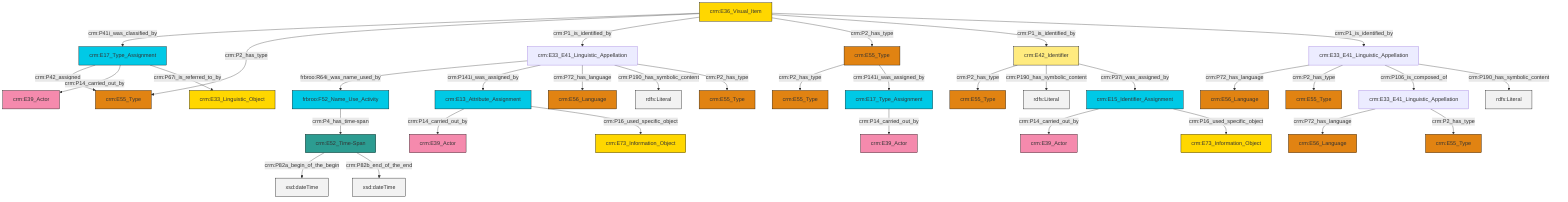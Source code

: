 graph TD
classDef Literal fill:#f2f2f2,stroke:#000000;
classDef CRM_Entity fill:#FFFFFF,stroke:#000000;
classDef Temporal_Entity fill:#00C9E6, stroke:#000000;
classDef Type fill:#E18312, stroke:#000000;
classDef Time-Span fill:#2C9C91, stroke:#000000;
classDef Appellation fill:#FFEB7F, stroke:#000000;
classDef Place fill:#008836, stroke:#000000;
classDef Persistent_Item fill:#B266B2, stroke:#000000;
classDef Conceptual_Object fill:#FFD700, stroke:#000000;
classDef Physical_Thing fill:#D2B48C, stroke:#000000;
classDef Actor fill:#f58aad, stroke:#000000;
classDef PC_Classes fill:#4ce600, stroke:#000000;
classDef Multi fill:#cccccc,stroke:#000000;

6["crm:E15_Identifier_Assignment"]:::Temporal_Entity -->|crm:P14_carried_out_by| 7["crm:E39_Actor"]:::Actor
8["crm:E33_E41_Linguistic_Appellation"]:::Default -->|crm:P72_has_language| 9["crm:E56_Language"]:::Type
10["crm:E13_Attribute_Assignment"]:::Temporal_Entity -->|crm:P14_carried_out_by| 11["crm:E39_Actor"]:::Actor
13["crm:E36_Visual_Item"]:::Conceptual_Object -->|crm:P41i_was_classified_by| 14["crm:E17_Type_Assignment"]:::Temporal_Entity
16["crm:E17_Type_Assignment"]:::Temporal_Entity -->|crm:P14_carried_out_by| 17["crm:E39_Actor"]:::Actor
13["crm:E36_Visual_Item"]:::Conceptual_Object -->|crm:P2_has_type| 0["crm:E55_Type"]:::Type
18["crm:E52_Time-Span"]:::Time-Span -->|crm:P82a_begin_of_the_begin| 19[xsd:dateTime]:::Literal
8["crm:E33_E41_Linguistic_Appellation"]:::Default -->|crm:P2_has_type| 22["crm:E55_Type"]:::Type
23["crm:E55_Type"]:::Type -->|crm:P2_has_type| 2["crm:E55_Type"]:::Type
8["crm:E33_E41_Linguistic_Appellation"]:::Default -->|crm:P106_is_composed_of| 26["crm:E33_E41_Linguistic_Appellation"]:::Default
13["crm:E36_Visual_Item"]:::Conceptual_Object -->|crm:P1_is_identified_by| 27["crm:E33_E41_Linguistic_Appellation"]:::Default
28["crm:E42_Identifier"]:::Appellation -->|crm:P2_has_type| 29["crm:E55_Type"]:::Type
6["crm:E15_Identifier_Assignment"]:::Temporal_Entity -->|crm:P16_used_specific_object| 30["crm:E73_Information_Object"]:::Conceptual_Object
13["crm:E36_Visual_Item"]:::Conceptual_Object -->|crm:P2_has_type| 23["crm:E55_Type"]:::Type
33["frbroo:F52_Name_Use_Activity"]:::Temporal_Entity -->|crm:P4_has_time-span| 18["crm:E52_Time-Span"]:::Time-Span
14["crm:E17_Type_Assignment"]:::Temporal_Entity -->|crm:P42_assigned| 0["crm:E55_Type"]:::Type
18["crm:E52_Time-Span"]:::Time-Span -->|crm:P82b_end_of_the_end| 34[xsd:dateTime]:::Literal
13["crm:E36_Visual_Item"]:::Conceptual_Object -->|crm:P1_is_identified_by| 28["crm:E42_Identifier"]:::Appellation
28["crm:E42_Identifier"]:::Appellation -->|crm:P190_has_symbolic_content| 37[rdfs:Literal]:::Literal
8["crm:E33_E41_Linguistic_Appellation"]:::Default -->|crm:P190_has_symbolic_content| 38[rdfs:Literal]:::Literal
26["crm:E33_E41_Linguistic_Appellation"]:::Default -->|crm:P72_has_language| 4["crm:E56_Language"]:::Type
27["crm:E33_E41_Linguistic_Appellation"]:::Default -->|frbroo:R64i_was_name_used_by| 33["frbroo:F52_Name_Use_Activity"]:::Temporal_Entity
27["crm:E33_E41_Linguistic_Appellation"]:::Default -->|crm:P141i_was_assigned_by| 10["crm:E13_Attribute_Assignment"]:::Temporal_Entity
27["crm:E33_E41_Linguistic_Appellation"]:::Default -->|crm:P72_has_language| 41["crm:E56_Language"]:::Type
28["crm:E42_Identifier"]:::Appellation -->|crm:P37i_was_assigned_by| 6["crm:E15_Identifier_Assignment"]:::Temporal_Entity
27["crm:E33_E41_Linguistic_Appellation"]:::Default -->|crm:P190_has_symbolic_content| 42[rdfs:Literal]:::Literal
26["crm:E33_E41_Linguistic_Appellation"]:::Default -->|crm:P2_has_type| 43["crm:E55_Type"]:::Type
27["crm:E33_E41_Linguistic_Appellation"]:::Default -->|crm:P2_has_type| 53["crm:E55_Type"]:::Type
14["crm:E17_Type_Assignment"]:::Temporal_Entity -->|crm:P14_carried_out_by| 47["crm:E39_Actor"]:::Actor
13["crm:E36_Visual_Item"]:::Conceptual_Object -->|crm:P1_is_identified_by| 8["crm:E33_E41_Linguistic_Appellation"]:::Default
14["crm:E17_Type_Assignment"]:::Temporal_Entity -->|crm:P67i_is_referred_to_by| 35["crm:E33_Linguistic_Object"]:::Conceptual_Object
10["crm:E13_Attribute_Assignment"]:::Temporal_Entity -->|crm:P16_used_specific_object| 24["crm:E73_Information_Object"]:::Conceptual_Object
23["crm:E55_Type"]:::Type -->|crm:P141i_was_assigned_by| 16["crm:E17_Type_Assignment"]:::Temporal_Entity